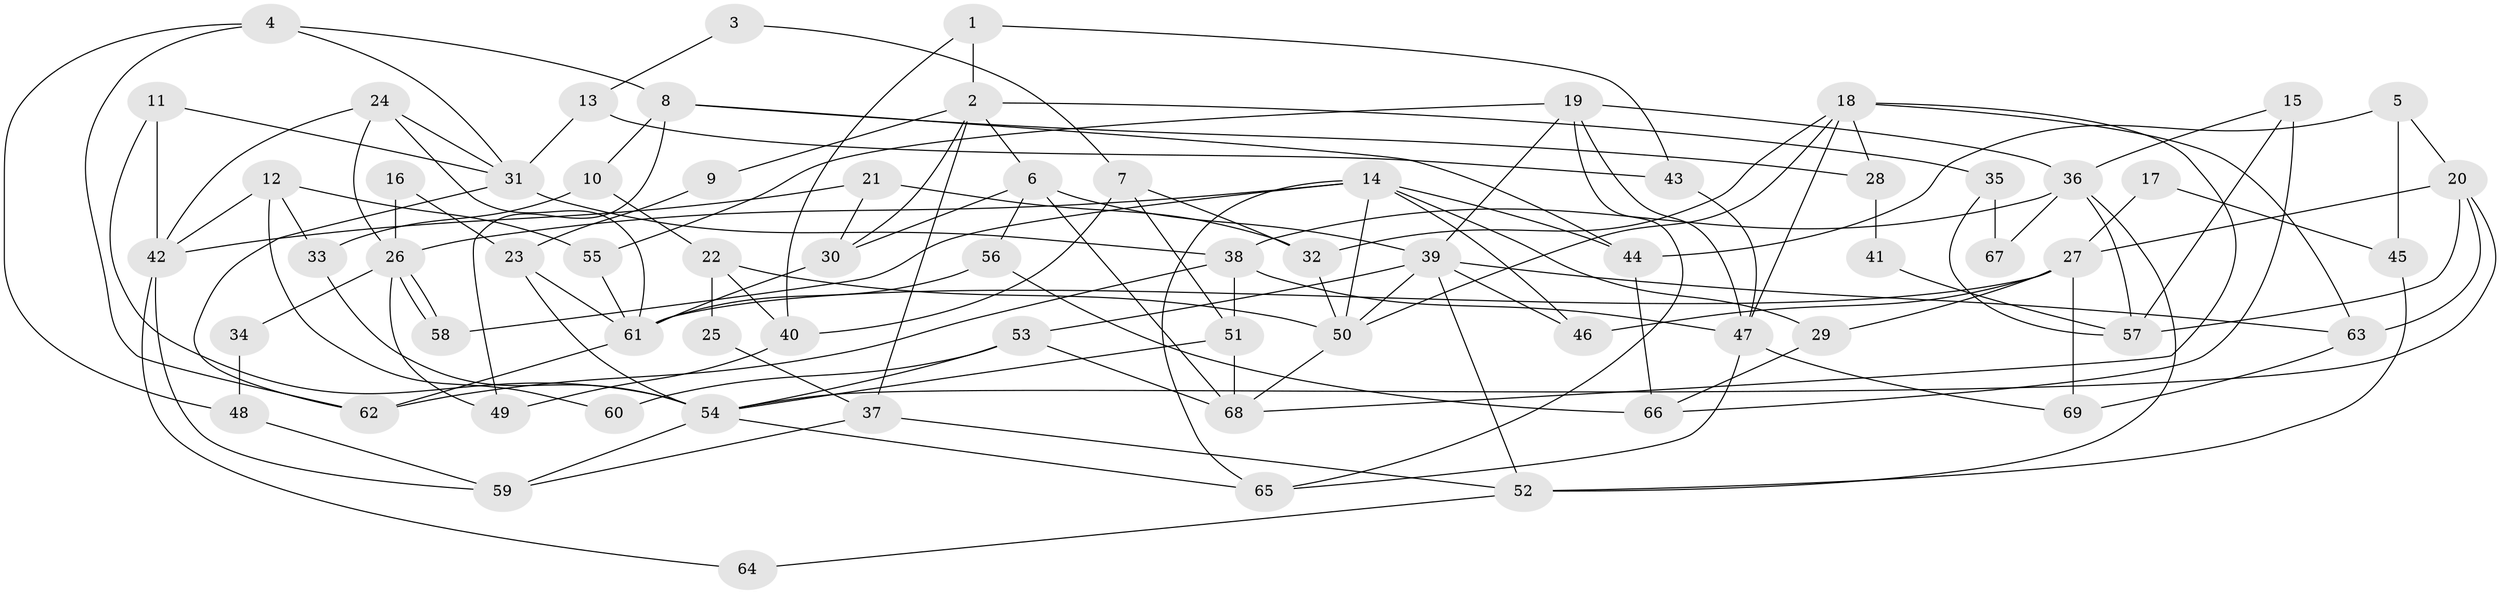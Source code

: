 // coarse degree distribution, {3: 0.18181818181818182, 6: 0.18181818181818182, 2: 0.13636363636363635, 5: 0.11363636363636363, 7: 0.09090909090909091, 4: 0.1590909090909091, 8: 0.045454545454545456, 10: 0.06818181818181818, 9: 0.022727272727272728}
// Generated by graph-tools (version 1.1) at 2025/52/02/27/25 19:52:04]
// undirected, 69 vertices, 138 edges
graph export_dot {
graph [start="1"]
  node [color=gray90,style=filled];
  1;
  2;
  3;
  4;
  5;
  6;
  7;
  8;
  9;
  10;
  11;
  12;
  13;
  14;
  15;
  16;
  17;
  18;
  19;
  20;
  21;
  22;
  23;
  24;
  25;
  26;
  27;
  28;
  29;
  30;
  31;
  32;
  33;
  34;
  35;
  36;
  37;
  38;
  39;
  40;
  41;
  42;
  43;
  44;
  45;
  46;
  47;
  48;
  49;
  50;
  51;
  52;
  53;
  54;
  55;
  56;
  57;
  58;
  59;
  60;
  61;
  62;
  63;
  64;
  65;
  66;
  67;
  68;
  69;
  1 -- 40;
  1 -- 2;
  1 -- 43;
  2 -- 6;
  2 -- 37;
  2 -- 9;
  2 -- 30;
  2 -- 35;
  3 -- 13;
  3 -- 7;
  4 -- 62;
  4 -- 31;
  4 -- 8;
  4 -- 48;
  5 -- 20;
  5 -- 44;
  5 -- 45;
  6 -- 56;
  6 -- 68;
  6 -- 30;
  6 -- 39;
  7 -- 32;
  7 -- 51;
  7 -- 40;
  8 -- 49;
  8 -- 10;
  8 -- 28;
  8 -- 44;
  9 -- 23;
  10 -- 33;
  10 -- 22;
  11 -- 31;
  11 -- 54;
  11 -- 42;
  12 -- 42;
  12 -- 55;
  12 -- 33;
  12 -- 60;
  13 -- 43;
  13 -- 31;
  14 -- 50;
  14 -- 26;
  14 -- 29;
  14 -- 44;
  14 -- 46;
  14 -- 58;
  14 -- 65;
  15 -- 66;
  15 -- 36;
  15 -- 57;
  16 -- 23;
  16 -- 26;
  17 -- 45;
  17 -- 27;
  18 -- 68;
  18 -- 63;
  18 -- 28;
  18 -- 32;
  18 -- 47;
  18 -- 50;
  19 -- 65;
  19 -- 36;
  19 -- 39;
  19 -- 47;
  19 -- 55;
  20 -- 54;
  20 -- 27;
  20 -- 57;
  20 -- 63;
  21 -- 30;
  21 -- 32;
  21 -- 42;
  22 -- 50;
  22 -- 25;
  22 -- 40;
  23 -- 54;
  23 -- 61;
  24 -- 42;
  24 -- 61;
  24 -- 26;
  24 -- 31;
  25 -- 37;
  26 -- 58;
  26 -- 58;
  26 -- 34;
  26 -- 49;
  27 -- 46;
  27 -- 69;
  27 -- 29;
  27 -- 61;
  28 -- 41;
  29 -- 66;
  30 -- 61;
  31 -- 38;
  31 -- 62;
  32 -- 50;
  33 -- 54;
  34 -- 48;
  35 -- 57;
  35 -- 67;
  36 -- 57;
  36 -- 38;
  36 -- 52;
  36 -- 67;
  37 -- 59;
  37 -- 52;
  38 -- 47;
  38 -- 62;
  38 -- 51;
  39 -- 46;
  39 -- 50;
  39 -- 52;
  39 -- 53;
  39 -- 63;
  40 -- 49;
  41 -- 57;
  42 -- 59;
  42 -- 64;
  43 -- 47;
  44 -- 66;
  45 -- 52;
  47 -- 65;
  47 -- 69;
  48 -- 59;
  50 -- 68;
  51 -- 68;
  51 -- 54;
  52 -- 64;
  53 -- 54;
  53 -- 60;
  53 -- 68;
  54 -- 65;
  54 -- 59;
  55 -- 61;
  56 -- 61;
  56 -- 66;
  61 -- 62;
  63 -- 69;
}
